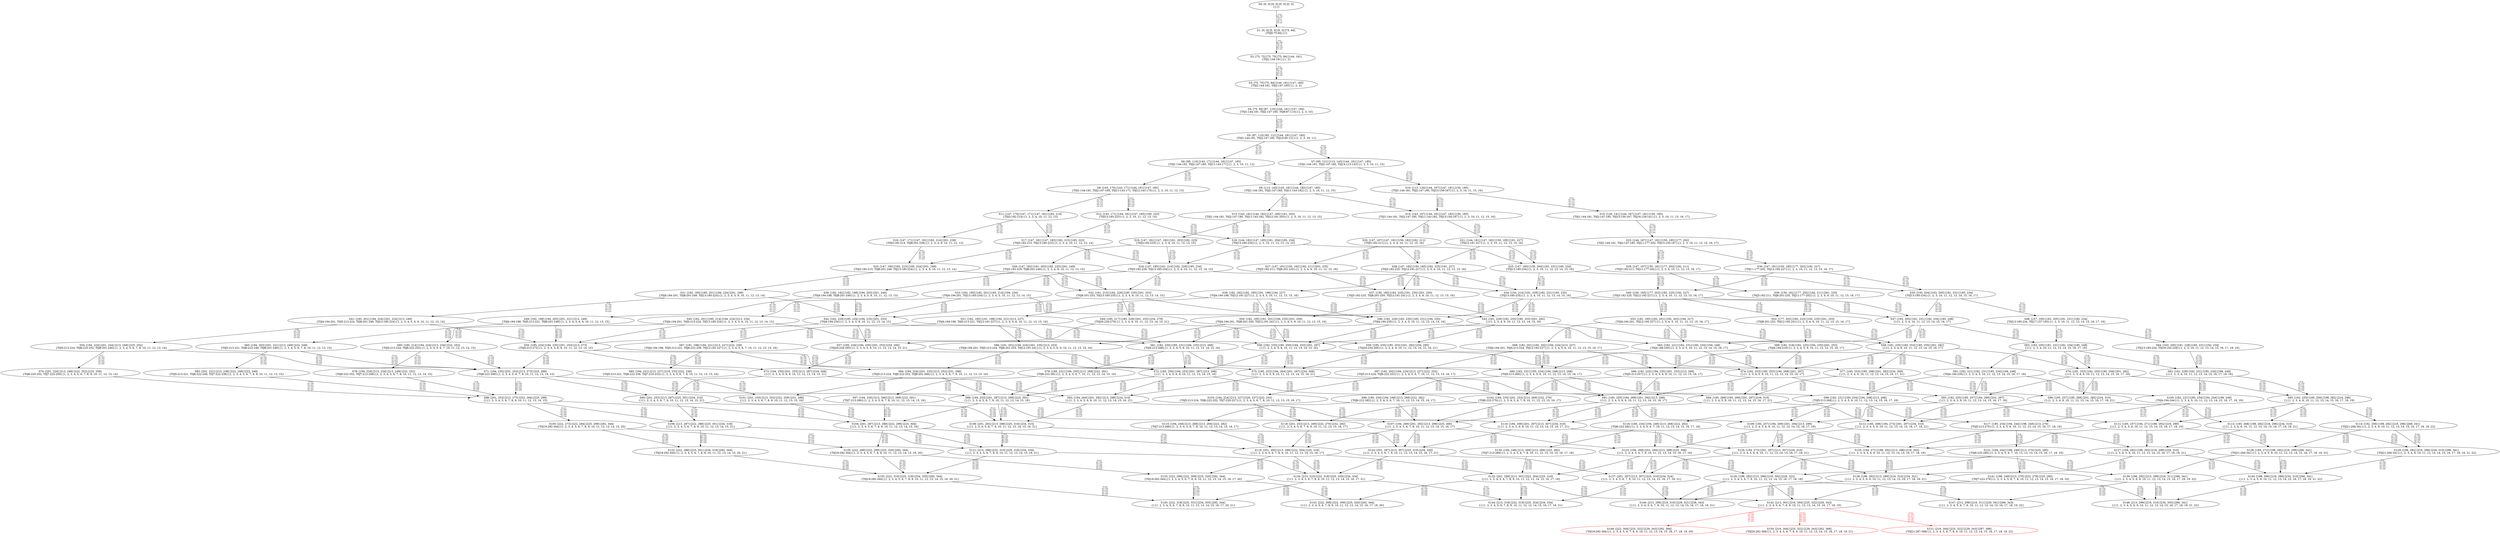 digraph {
	S0[label="S0: [0, 0] [0, 0] [0, 0] [0, 0] \n{}{}"];
	S1[label="S1: [0, 0] [0, 0] [0, 0] [75, 94] \n{T0J0:75-94}{1}"];
	S2[label="S2: [75, 75] [75, 75] [75, 94] [144, 181] \n{T0J1:144-181}{1, 2}"];
	S3[label="S3: [75, 75] [75, 94] [144, 181] [147, 185] \n{T0J1:144-181, T0J2:147-185}{1, 2, 3}"];
	S4[label="S4: [75, 94] [87, 110] [144, 181] [147, 185] \n{T0J1:144-181, T0J2:147-185, T0J9:87-110}{1, 2, 3, 10}"];
	S5[label="S5: [87, 110] [95, 121] [144, 181] [147, 185] \n{T0J1:144-181, T0J2:147-185, T0J10:95-121}{1, 2, 3, 10, 11}"];
	S6[label="S6: [95, 110] [143, 171] [144, 181] [147, 185] \n{T0J1:144-181, T0J2:147-185, T0J11:143-171}{1, 2, 3, 10, 11, 12}"];
	S7[label="S7: [95, 121] [113, 143] [144, 181] [147, 185] \n{T0J1:144-181, T0J2:147-185, T0J14:113-143}{1, 2, 3, 10, 11, 15}"];
	S8[label="S8: [143, 170] [143, 171] [144, 181] [147, 185] \n{T0J1:144-181, T0J2:147-185, T0J11:143-171, T0J12:143-170}{1, 2, 3, 10, 11, 12, 13}"];
	S9[label="S9: [113, 143] [143, 181] [144, 182] [147, 185] \n{T0J1:144-181, T0J2:147-185, T0J11:143-182}{1, 2, 3, 10, 11, 12, 15}"];
	S10[label="S10: [113, 120] [144, 167] [147, 181] [150, 185] \n{T0J1:144-181, T0J2:147-185, T0J15:150-167}{1, 2, 3, 10, 11, 15, 16}"];
	S11[label="S11: [147, 170] [147, 171] [147, 181] [182, 214] \n{T0J3:182-214}{1, 2, 3, 4, 10, 11, 12, 13}"];
	S12[label="S12: [143, 171] [144, 181] [147, 185] [185, 223] \n{T0J13:185-223}{1, 2, 3, 10, 11, 12, 13, 14}"];
	S13[label="S13: [143, 181] [144, 182] [147, 185] [161, 203] \n{T0J1:144-181, T0J2:147-185, T0J11:143-182, T0J12:161-203}{1, 2, 3, 10, 11, 12, 13, 15}"];
	S14[label="S14: [143, 167] [144, 181] [147, 182] [150, 185] \n{T0J1:144-181, T0J2:147-185, T0J11:143-182, T0J15:150-167}{1, 2, 3, 10, 11, 12, 15, 16}"];
	S15[label="S15: [129, 141] [144, 167] [147, 181] [150, 185] \n{T0J1:144-181, T0J2:147-185, T0J15:150-167, T0J16:129-141}{1, 2, 3, 10, 11, 15, 16, 17}"];
	S16[label="S16: [147, 171] [147, 181] [182, 214] [201, 238] \n{T0J3:182-214, T0J8:201-238}{1, 2, 3, 4, 9, 10, 11, 12, 13}"];
	S17[label="S17: [147, 181] [147, 185] [182, 215] [185, 223] \n{T0J3:182-215, T0J13:185-223}{1, 2, 3, 4, 10, 11, 12, 13, 14}"];
	S18[label="S18: [144, 182] [147, 185] [161, 204] [185, 234] \n{T0J13:185-234}{1, 2, 3, 10, 11, 12, 13, 14, 15}"];
	S19[label="S19: [147, 181] [147, 182] [161, 203] [182, 225] \n{T0J3:182-225}{1, 2, 3, 4, 10, 11, 12, 13, 15}"];
	S20[label="S20: [147, 167] [147, 181] [150, 182] [182, 211] \n{T0J3:182-211}{1, 2, 3, 4, 10, 11, 12, 15, 16}"];
	S21[label="S21: [144, 181] [147, 182] [150, 185] [191, 227] \n{T0J12:191-227}{1, 2, 3, 10, 11, 12, 13, 15, 16}"];
	S22[label="S22: [144, 167] [147, 181] [150, 185] [177, 202] \n{T0J1:144-181, T0J2:147-185, T0J11:177-202, T0J15:150-167}{1, 2, 3, 10, 11, 12, 15, 16, 17}"];
	S23[label="S23: [147, 185] [182, 215] [185, 224] [201, 249] \n{T0J3:182-215, T0J8:201-249, T0J13:185-224}{1, 2, 3, 4, 9, 10, 11, 12, 13, 14}"];
	S24[label="S24: [147, 185] [161, 214] [182, 229] [185, 234] \n{T0J3:182-229, T0J13:185-234}{1, 2, 3, 4, 10, 11, 12, 13, 14, 15}"];
	S25[label="S25: [147, 185] [150, 204] [181, 231] [185, 234] \n{T0J13:185-234}{1, 2, 3, 10, 11, 12, 13, 14, 15, 16}"];
	S26[label="S26: [147, 182] [161, 203] [182, 225] [201, 249] \n{T0J3:182-225, T0J8:201-249}{1, 2, 3, 4, 9, 10, 11, 12, 13, 15}"];
	S27[label="S27: [147, 181] [150, 182] [182, 211] [201, 235] \n{T0J3:182-211, T0J8:201-235}{1, 2, 3, 4, 9, 10, 11, 12, 15, 16}"];
	S28[label="S28: [147, 182] [150, 185] [182, 225] [191, 227] \n{T0J3:182-225, T0J12:191-227}{1, 2, 3, 4, 10, 11, 12, 13, 15, 16}"];
	S29[label="S29: [147, 167] [150, 181] [177, 202] [182, 211] \n{T0J3:182-211, T0J11:177-202}{1, 2, 3, 4, 10, 11, 12, 15, 16, 17}"];
	S30[label="S30: [147, 181] [150, 185] [177, 202] [192, 227] \n{T0J11:177-202, T0J12:192-227}{1, 2, 3, 10, 11, 12, 13, 15, 16, 17}"];
	S31[label="S31: [182, 185] [185, 201] [194, 224] [201, 249] \n{T0J4:194-201, T0J8:201-249, T0J13:185-224}{1, 2, 3, 4, 5, 9, 10, 11, 12, 13, 14}"];
	S32[label="S32: [161, 215] [182, 229] [185, 235] [201, 253] \n{T0J8:201-253, T0J13:185-235}{1, 2, 3, 4, 9, 10, 11, 12, 13, 14, 15}"];
	S33[label="S33: [182, 185] [182, 201] [185, 214] [194, 234] \n{T0J4:194-201, T0J13:185-234}{1, 2, 3, 4, 5, 10, 11, 12, 13, 14, 15}"];
	S34[label="S34: [150, 214] [181, 229] [182, 231] [185, 235] \n{T0J13:185-235}{1, 2, 3, 4, 10, 11, 12, 13, 14, 15, 16}"];
	S35[label="S35: [150, 204] [163, 205] [181, 231] [185, 234] \n{T0J13:185-234}{1, 2, 3, 10, 11, 12, 13, 14, 15, 16, 17}"];
	S36[label="S36: [182, 182] [182, 198] [194, 203] [201, 249] \n{T0J4:194-198, T0J8:201-249}{1, 2, 3, 4, 5, 9, 10, 11, 12, 13, 15}"];
	S37[label="S37: [150, 185] [182, 225] [191, 235] [201, 250] \n{T0J3:182-225, T0J8:201-250, T0J12:191-241}{1, 2, 3, 4, 9, 10, 11, 12, 13, 15, 16}"];
	S38[label="S38: [182, 182] [182, 185] [191, 198] [194, 227] \n{T0J4:194-198, T0J12:191-227}{1, 2, 3, 4, 5, 10, 11, 12, 13, 15, 16}"];
	S39[label="S39: [150, 181] [177, 202] [182, 211] [201, 235] \n{T0J3:182-211, T0J8:201-235, T0J11:177-202}{1, 2, 3, 4, 9, 10, 11, 12, 15, 16, 17}"];
	S40[label="S40: [150, 185] [177, 202] [182, 225] [192, 227] \n{T0J3:182-225, T0J12:192-227}{1, 2, 3, 4, 10, 11, 12, 13, 15, 16, 17}"];
	S41[label="S41: [185, 201] [194, 224] [201, 224] [213, 249] \n{T0J4:194-201, T0J5:213-224, T0J8:201-249, T0J13:185-224}{1, 2, 3, 4, 5, 6, 9, 10, 11, 12, 13, 14}"];
	S42[label="S42: [182, 229] [185, 234] [194, 235] [201, 253] \n{T0J4:194-234}{1, 2, 3, 4, 5, 9, 10, 11, 12, 13, 14, 15}"];
	S43[label="S43: [181, 229] [182, 235] [185, 253] [201, 282] \n{}{1, 2, 3, 4, 9, 10, 11, 12, 13, 14, 15, 16}"];
	S44[label="S44: [185, 217] [185, 229] [201, 253] [234, 279] \n{T0J20:234-279}{1, 2, 3, 4, 9, 10, 11, 12, 13, 14, 15, 21}"];
	S45[label="S45: [182, 201] [185, 214] [194, 224] [213, 234] \n{T0J4:194-201, T0J5:213-224, T0J13:185-234}{1, 2, 3, 4, 5, 6, 10, 11, 12, 13, 14, 15}"];
	S46[label="S46: [182, 229] [182, 230] [185, 231] [194, 235] \n{T0J4:194-230}{1, 2, 3, 4, 5, 10, 11, 12, 13, 14, 15, 16}"];
	S47[label="S47: [163, 205] [181, 231] [182, 234] [185, 248] \n{}{1, 2, 3, 4, 10, 11, 12, 13, 14, 15, 16, 17}"];
	S48[label="S48: [157, 193] [163, 205] [181, 231] [185, 234] \n{T0J13:185-234, T0J17:157-193}{1, 2, 3, 10, 11, 12, 13, 14, 15, 16, 17, 18}"];
	S49[label="S49: [182, 198] [194, 203] [201, 221] [213, 249] \n{T0J4:194-198, T0J5:213-221, T0J8:201-249}{1, 2, 3, 4, 5, 6, 9, 10, 11, 12, 13, 15}"];
	S50[label="S50: [182, 185] [191, 201] [194, 235] [201, 250] \n{T0J4:194-201, T0J8:201-250, T0J12:191-241}{1, 2, 3, 4, 5, 9, 10, 11, 12, 13, 15, 16}"];
	S51[label="S51: [182, 185] [191, 198] [194, 221] [213, 227] \n{T0J4:194-198, T0J5:213-221, T0J12:191-227}{1, 2, 3, 4, 5, 6, 10, 11, 12, 13, 15, 16}"];
	S52[label="S52: [177, 202] [182, 225] [192, 235] [201, 253] \n{T0J8:201-253, T0J12:192-241}{1, 2, 3, 4, 9, 10, 11, 12, 13, 15, 16, 17}"];
	S53[label="S53: [182, 185] [182, 201] [192, 202] [194, 227] \n{T0J4:194-201, T0J12:192-227}{1, 2, 3, 4, 5, 10, 11, 12, 13, 15, 16, 17}"];
	S54[label="S54: [194, 224] [201, 224] [213, 249] [225, 252] \n{T0J5:213-224, T0J6:225-252, T0J8:201-249}{1, 2, 3, 4, 5, 6, 7, 9, 10, 11, 12, 13, 14}"];
	S55[label="S55: [185, 234] [194, 235] [201, 253] [213, 273] \n{T0J5:213-273}{1, 2, 3, 4, 5, 6, 9, 10, 11, 12, 13, 14, 15}"];
	S56[label="S56: [182, 235] [185, 250] [194, 253] [201, 297] \n{}{1, 2, 3, 4, 5, 9, 10, 11, 12, 13, 14, 15, 16}"];
	S57[label="S57: [185, 234] [194, 250] [201, 253] [234, 295] \n{T0J20:234-295}{1, 2, 3, 4, 5, 9, 10, 11, 12, 13, 14, 15, 21}"];
	S58[label="S58: [181, 235] [182, 253] [185, 255] [201, 282] \n{}{1, 2, 3, 4, 9, 10, 11, 12, 13, 14, 15, 16, 17}"];
	S59[label="S59: [185, 235] [185, 253] [201, 282] [234, 295] \n{T0J20:234-295}{1, 2, 3, 4, 9, 10, 11, 12, 13, 14, 15, 16, 21}"];
	S60[label="S60: [185, 214] [194, 224] [213, 234] [222, 252] \n{T0J5:213-224, T0J6:222-252}{1, 2, 3, 4, 5, 6, 7, 10, 11, 12, 13, 14, 15}"];
	S61[label="S61: [182, 230] [185, 231] [194, 235] [213, 268] \n{T0J5:213-268}{1, 2, 3, 4, 5, 6, 10, 11, 12, 13, 14, 15, 16}"];
	S62[label="S62: [182, 221] [182, 231] [185, 234] [194, 248] \n{T0J4:194-230}{1, 2, 3, 4, 5, 10, 11, 12, 13, 14, 15, 16, 17}"];
	S63[label="S63: [163, 205] [181, 231] [182, 234] [185, 248] \n{}{1, 2, 3, 4, 10, 11, 12, 13, 14, 15, 16, 17, 18}"];
	S64[label="S64: [163, 205] [181, 228] [185, 231] [192, 234] \n{T0J13:185-234, T0J18:192-228}{1, 2, 3, 10, 11, 12, 13, 14, 15, 16, 17, 18, 19}"];
	S65[label="S65: [194, 203] [201, 221] [213, 249] [222, 249] \n{T0J5:213-221, T0J6:222-249, T0J8:201-249}{1, 2, 3, 4, 5, 6, 7, 9, 10, 11, 12, 13, 15}"];
	S66[label="S66: [191, 201] [194, 224] [201, 235] [213, 253] \n{T0J4:194-201, T0J5:213-224, T0J8:201-253, T0J12:191-241}{1, 2, 3, 4, 5, 6, 9, 10, 11, 12, 13, 15, 16}"];
	S67[label="S67: [191, 198] [194, 221] [213, 227] [222, 236] \n{T0J4:194-198, T0J5:213-221, T0J6:222-236, T0J12:191-227}{1, 2, 3, 4, 5, 6, 7, 10, 11, 12, 13, 15, 16}"];
	S68[label="S68: [182, 218] [192, 225] [194, 235] [201, 253] \n{T0J4:194-218}{1, 2, 3, 4, 5, 9, 10, 11, 12, 13, 15, 16, 17}"];
	S69[label="S69: [182, 201] [192, 202] [194, 224] [213, 227] \n{T0J4:194-201, T0J5:213-224, T0J12:192-227}{1, 2, 3, 4, 5, 6, 10, 11, 12, 13, 15, 16, 17}"];
	S70[label="S70: [201, 224] [213, 249] [222, 252] [225, 259] \n{T0J6:225-252, T0J7:222-259}{1, 2, 3, 4, 5, 6, 7, 8, 9, 10, 11, 12, 13, 14}"];
	S71[label="S71: [194, 235] [201, 253] [213, 273] [225, 299] \n{T0J6:222-299}{1, 2, 3, 4, 5, 6, 7, 9, 10, 11, 12, 13, 14, 15}"];
	S72[label="S72: [185, 250] [194, 253] [201, 287] [213, 298] \n{}{1, 2, 3, 4, 5, 6, 9, 10, 11, 12, 13, 14, 15, 16}"];
	S73[label="S73: [194, 250] [201, 253] [213, 287] [234, 309] \n{}{1, 2, 3, 4, 5, 6, 9, 10, 11, 12, 13, 14, 15, 21}"];
	S74[label="S74: [182, 253] [185, 255] [194, 268] [201, 297] \n{}{1, 2, 3, 4, 5, 9, 10, 11, 12, 13, 14, 15, 16, 17}"];
	S75[label="S75: [185, 253] [194, 264] [201, 297] [234, 309] \n{}{1, 2, 3, 4, 5, 9, 10, 11, 12, 13, 14, 15, 16, 21}"];
	S76[label="S76: [181, 253] [182, 255] [185, 256] [201, 282] \n{}{1, 2, 3, 4, 9, 10, 11, 12, 13, 14, 15, 16, 17, 18}"];
	S77[label="S77: [185, 253] [185, 268] [201, 282] [234, 309] \n{}{1, 2, 3, 4, 9, 10, 11, 12, 13, 14, 15, 16, 17, 21}"];
	S78[label="S78: [194, 224] [213, 234] [213, 249] [222, 252] \n{T0J6:222-252, T0J7:213-249}{1, 2, 3, 4, 5, 6, 7, 8, 10, 11, 12, 13, 14, 15}"];
	S79[label="S79: [185, 231] [194, 235] [213, 268] [222, 281] \n{T0J6:222-281}{1, 2, 3, 4, 5, 6, 7, 10, 11, 12, 13, 14, 15, 16}"];
	S80[label="S80: [182, 231] [185, 234] [194, 248] [213, 268] \n{T0J5:213-268}{1, 2, 3, 4, 5, 6, 10, 11, 12, 13, 14, 15, 16, 17}"];
	S81[label="S81: [182, 221] [182, 231] [185, 234] [194, 248] \n{T0J4:194-230}{1, 2, 3, 4, 5, 10, 11, 12, 13, 14, 15, 16, 17, 18}"];
	S82[label="S82: [181, 228] [182, 231] [185, 234] [198, 249] \n{}{1, 2, 3, 4, 10, 11, 12, 13, 14, 15, 16, 17, 18, 19}"];
	S83[label="S83: [201, 221] [213, 238] [222, 249] [222, 249] \n{T0J5:213-221, T0J6:222-249, T0J7:222-238}{1, 2, 3, 4, 5, 6, 7, 8, 9, 10, 11, 12, 13, 15}"];
	S84[label="S84: [194, 224] [201, 235] [213, 252] [231, 266] \n{T0J5:213-224, T0J6:222-252, T0J8:201-266}{1, 2, 3, 4, 5, 6, 7, 9, 10, 11, 12, 13, 15, 16}"];
	S85[label="S85: [194, 221] [213, 227] [219, 233] [222, 236] \n{T0J5:213-221, T0J6:222-236, T0J7:219-233}{1, 2, 3, 4, 5, 6, 7, 8, 10, 11, 12, 13, 15, 16}"];
	S86[label="S86: [192, 225] [194, 235] [201, 253] [213, 269] \n{T0J5:213-257}{1, 2, 3, 4, 5, 6, 9, 10, 11, 12, 13, 15, 16, 17}"];
	S87[label="S87: [192, 202] [194, 224] [213, 227] [222, 252] \n{T0J5:213-224, T0J6:222-252}{1, 2, 3, 4, 5, 6, 7, 10, 11, 12, 13, 15, 16, 17}"];
	S88[label="S88: [201, 253] [213, 273] [222, 284] [225, 299] \n{}{1, 2, 3, 4, 5, 6, 7, 8, 9, 10, 11, 12, 13, 14, 15}"];
	S89[label="S89: [194, 253] [201, 287] [213, 298] [225, 301] \n{}{1, 2, 3, 4, 5, 6, 7, 9, 10, 11, 12, 13, 14, 15, 16}"];
	S90[label="S90: [201, 253] [213, 287] [225, 301] [234, 310] \n{}{1, 2, 3, 4, 5, 6, 7, 9, 10, 11, 12, 13, 14, 15, 21}"];
	S91[label="S91: [185, 255] [194, 269] [201, 292] [213, 299] \n{}{1, 2, 3, 4, 5, 6, 9, 10, 11, 12, 13, 14, 15, 16, 17}"];
	S92[label="S92: [194, 264] [201, 292] [213, 298] [234, 310] \n{}{1, 2, 3, 4, 5, 6, 9, 10, 11, 12, 13, 14, 15, 16, 21}"];
	S93[label="S93: [182, 255] [185, 257] [194, 269] [201, 297] \n{}{1, 2, 3, 4, 5, 9, 10, 11, 12, 13, 14, 15, 16, 17, 18}"];
	S94[label="S94: [185, 268] [194, 269] [201, 297] [234, 310] \n{}{1, 2, 3, 4, 5, 9, 10, 11, 12, 13, 14, 15, 16, 17, 21}"];
	S95[label="S95: [182, 255] [185, 256] [198, 282] [216, 296] \n{}{1, 2, 3, 4, 9, 10, 11, 12, 13, 14, 15, 16, 17, 18, 19}"];
	S96[label="S96: [185, 257] [185, 268] [201, 282] [234, 310] \n{}{1, 2, 3, 4, 9, 10, 11, 12, 13, 14, 15, 16, 17, 18, 21}"];
	S97[label="S97: [194, 235] [213, 266] [213, 268] [222, 281] \n{T0J7:213-266}{1, 2, 3, 4, 5, 6, 7, 8, 10, 11, 12, 13, 14, 15, 16}"];
	S98[label="S98: [185, 234] [194, 248] [213, 268] [222, 282] \n{T0J6:222-282}{1, 2, 3, 4, 5, 6, 7, 10, 11, 12, 13, 14, 15, 16, 17}"];
	S99[label="S99: [182, 231] [185, 234] [194, 248] [213, 268] \n{T0J5:213-268}{1, 2, 3, 4, 5, 6, 10, 11, 12, 13, 14, 15, 16, 17, 18}"];
	S100[label="S100: [182, 231] [185, 234] [194, 244] [198, 249] \n{T0J4:194-244}{1, 2, 3, 4, 5, 10, 11, 12, 13, 14, 15, 16, 17, 18, 19}"];
	S101[label="S101: [201, 235] [213, 252] [222, 259] [231, 289] \n{}{1, 2, 3, 4, 5, 6, 7, 8, 9, 10, 11, 12, 13, 15, 16}"];
	S102[label="S102: [194, 235] [201, 253] [213, 269] [232, 276] \n{T0J6:222-276}{1, 2, 3, 4, 5, 6, 7, 9, 10, 11, 12, 13, 15, 16, 17}"];
	S103[label="S103: [194, 224] [213, 227] [220, 237] [222, 252] \n{T0J5:213-224, T0J6:222-252, T0J7:220-237}{1, 2, 3, 4, 5, 6, 7, 8, 10, 11, 12, 13, 15, 16, 17}"];
	S104[label="S104: [201, 287] [213, 288] [222, 299] [225, 304] \n{}{1, 2, 3, 4, 5, 6, 7, 8, 9, 10, 11, 12, 13, 14, 15, 16}"];
	S105[label="S105: [222, 273] [222, 284] [225, 299] [292, 344] \n{T0J19:292-344}{1, 2, 3, 4, 5, 6, 7, 8, 9, 10, 11, 12, 13, 14, 15, 20}"];
	S106[label="S106: [213, 287] [222, 288] [225, 301] [234, 318] \n{}{1, 2, 3, 4, 5, 6, 7, 8, 9, 10, 11, 12, 13, 14, 15, 21}"];
	S107[label="S107: [194, 269] [201, 292] [213, 299] [225, 306] \n{}{1, 2, 3, 4, 5, 6, 7, 9, 10, 11, 12, 13, 14, 15, 16, 17}"];
	S108[label="S108: [201, 292] [213, 298] [225, 310] [234, 315] \n{}{1, 2, 3, 4, 5, 6, 7, 9, 10, 11, 12, 13, 14, 15, 16, 21}"];
	S109[label="S109: [185, 257] [194, 269] [201, 294] [213, 299] \n{}{1, 2, 3, 4, 5, 6, 9, 10, 11, 12, 13, 14, 15, 16, 17, 18}"];
	S110[label="S110: [194, 269] [201, 297] [213, 307] [234, 310] \n{}{1, 2, 3, 4, 5, 6, 9, 10, 11, 12, 13, 14, 15, 16, 17, 21}"];
	S111[label="S111: [185, 257] [194, 271] [198, 292] [216, 299] \n{}{1, 2, 3, 4, 5, 9, 10, 11, 12, 13, 14, 15, 16, 17, 18, 19}"];
	S112[label="S112: [185, 268] [194, 273] [201, 297] [234, 310] \n{}{1, 2, 3, 4, 5, 9, 10, 11, 12, 13, 14, 15, 16, 17, 18, 21}"];
	S113[label="S113: [185, 268] [198, 282] [216, 296] [234, 310] \n{}{1, 2, 3, 4, 9, 10, 11, 12, 13, 14, 15, 16, 17, 18, 19, 21}"];
	S114[label="S114: [192, 256] [198, 282] [216, 296] [266, 341] \n{T0J21:266-341}{1, 2, 3, 4, 9, 10, 11, 12, 13, 14, 15, 16, 17, 18, 19, 22}"];
	S115[label="S115: [194, 248] [213, 268] [213, 269] [222, 282] \n{T0J7:213-269}{1, 2, 3, 4, 5, 6, 7, 8, 10, 11, 12, 13, 14, 15, 16, 17}"];
	S116[label="S116: [185, 234] [194, 248] [213, 268] [222, 282] \n{T0J6:222-282}{1, 2, 3, 4, 5, 6, 7, 10, 11, 12, 13, 14, 15, 16, 17, 18}"];
	S117[label="S117: [185, 234] [194, 244] [198, 249] [213, 270] \n{T0J5:213-270}{1, 2, 3, 4, 5, 6, 10, 11, 12, 13, 14, 15, 16, 17, 18, 19}"];
	S118[label="S118: [201, 253] [213, 269] [222, 270] [232, 292] \n{}{1, 2, 3, 4, 5, 6, 7, 8, 9, 10, 11, 12, 13, 15, 16, 17}"];
	S119[label="S119: [201, 292] [213, 299] [222, 304] [225, 316] \n{}{1, 2, 3, 4, 5, 6, 7, 8, 9, 10, 11, 12, 13, 14, 15, 16, 17}"];
	S120[label="S120: [222, 288] [222, 299] [225, 320] [292, 344] \n{T0J19:292-344}{1, 2, 3, 4, 5, 6, 7, 8, 9, 10, 11, 12, 13, 14, 15, 16, 20}"];
	S121[label="S121: [213, 298] [222, 310] [225, 318] [234, 334] \n{}{1, 2, 3, 4, 5, 6, 7, 8, 9, 10, 11, 12, 13, 14, 15, 16, 21}"];
	S122[label="S122: [222, 288] [225, 301] [234, 318] [292, 344] \n{T0J19:292-344}{1, 2, 3, 4, 5, 6, 7, 8, 9, 10, 11, 12, 13, 14, 15, 20, 21}"];
	S123[label="S123: [194, 269] [201, 294] [213, 299] [225, 308] \n{}{1, 2, 3, 4, 5, 6, 7, 9, 10, 11, 12, 13, 14, 15, 16, 17, 18}"];
	S124[label="S124: [201, 297] [213, 307] [225, 310] [234, 320] \n{}{1, 2, 3, 4, 5, 6, 7, 9, 10, 11, 12, 13, 14, 15, 16, 17, 21}"];
	S125[label="S125: [194, 271] [198, 292] [213, 296] [216, 302] \n{}{1, 2, 3, 4, 5, 6, 9, 10, 11, 12, 13, 14, 15, 16, 17, 18, 19}"];
	S126[label="S126: [194, 273] [201, 297] [213, 307] [234, 310] \n{}{1, 2, 3, 4, 5, 6, 9, 10, 11, 12, 13, 14, 15, 16, 17, 18, 21}"];
	S127[label="S127: [194, 282] [198, 292] [216, 299] [234, 310] \n{}{1, 2, 3, 4, 5, 9, 10, 11, 12, 13, 14, 15, 16, 17, 18, 19, 21}"];
	S128[label="S128: [194, 272] [198, 292] [216, 299] [266, 341] \n{T0J21:266-341}{1, 2, 3, 4, 5, 9, 10, 11, 12, 13, 14, 15, 16, 17, 18, 19, 22}"];
	S129[label="S129: [198, 282] [216, 296] [234, 310] [266, 341] \n{T0J21:266-341}{1, 2, 3, 4, 9, 10, 11, 12, 13, 14, 15, 16, 17, 18, 19, 21, 22}"];
	S130[label="S130: [194, 248] [213, 268] [213, 269] [222, 282] \n{T0J7:213-269}{1, 2, 3, 4, 5, 6, 7, 8, 10, 11, 12, 13, 14, 15, 16, 17, 18}"];
	S131[label="S131: [194, 244] [198, 249] [213, 270] [225, 285] \n{T0J6:225-285}{1, 2, 3, 4, 5, 6, 7, 10, 11, 12, 13, 14, 15, 16, 17, 18, 19}"];
	S132[label="S132: [201, 299] [213, 301] [222, 304] [225, 316] \n{}{1, 2, 3, 4, 5, 6, 7, 8, 9, 10, 11, 12, 13, 14, 15, 16, 17, 18}"];
	S133[label="S133: [222, 299] [222, 309] [225, 320] [292, 344] \n{T0J19:292-344}{1, 2, 3, 4, 5, 6, 7, 8, 9, 10, 11, 12, 13, 14, 15, 16, 17, 20}"];
	S134[label="S134: [213, 310] [222, 318] [225, 320] [234, 334] \n{}{1, 2, 3, 4, 5, 6, 7, 8, 9, 10, 11, 12, 13, 14, 15, 16, 17, 21}"];
	S135[label="S135: [222, 310] [225, 318] [234, 335] [292, 344] \n{T0J19:292-344}{1, 2, 3, 4, 5, 6, 7, 8, 9, 10, 11, 12, 13, 14, 15, 16, 20, 21}"];
	S136[label="S136: [198, 292] [213, 296] [216, 302] [229, 322] \n{}{1, 2, 3, 4, 5, 6, 7, 9, 10, 11, 12, 13, 14, 15, 16, 17, 18, 19}"];
	S137[label="S137: [201, 297] [213, 307] [225, 310] [234, 324] \n{}{1, 2, 3, 4, 5, 6, 7, 9, 10, 11, 12, 13, 14, 15, 16, 17, 18, 21}"];
	S138[label="S138: [198, 292] [213, 299] [216, 310] [234, 321] \n{}{1, 2, 3, 4, 5, 6, 9, 10, 11, 12, 13, 14, 15, 16, 17, 18, 19, 21}"];
	S139[label="S139: [198, 292] [213, 299] [216, 311] [266, 341] \n{}{1, 2, 3, 4, 5, 6, 9, 10, 11, 12, 13, 14, 15, 16, 17, 18, 19, 22}"];
	S140[label="S140: [198, 296] [216, 299] [234, 310] [266, 341] \n{}{1, 2, 3, 4, 5, 9, 10, 11, 12, 13, 14, 15, 16, 17, 18, 19, 21, 22}"];
	S141[label="S141: [198, 249] [213, 270] [222, 279] [225, 285] \n{T0J7:222-279}{1, 2, 3, 4, 5, 6, 7, 8, 10, 11, 12, 13, 14, 15, 16, 17, 18, 19}"];
	S142[label="S142: [213, 301] [216, 304] [225, 322] [229, 343] \n{}{1, 2, 3, 4, 5, 6, 7, 8, 9, 10, 11, 12, 13, 14, 15, 16, 17, 18, 19}"];
	S143[label="S143: [222, 308] [222, 309] [225, 320] [292, 344] \n{}{1, 2, 3, 4, 5, 6, 7, 8, 9, 10, 11, 12, 13, 14, 15, 16, 17, 18, 20}"];
	S144[label="S144: [213, 318] [222, 319] [225, 324] [234, 334] \n{}{1, 2, 3, 4, 5, 6, 7, 8, 9, 10, 11, 12, 13, 14, 15, 16, 17, 18, 21}"];
	S145[label="S145: [222, 318] [225, 331] [234, 335] [292, 344] \n{}{1, 2, 3, 4, 5, 6, 7, 8, 9, 10, 11, 12, 13, 14, 15, 16, 17, 20, 21}"];
	S146[label="S146: [213, 299] [216, 310] [229, 321] [236, 343] \n{}{1, 2, 3, 4, 5, 6, 7, 9, 10, 11, 12, 13, 14, 15, 16, 17, 18, 19, 21}"];
	S147[label="S147: [213, 299] [216, 311] [229, 341] [266, 343] \n{}{1, 2, 3, 4, 5, 6, 7, 9, 10, 11, 12, 13, 14, 15, 16, 17, 18, 19, 22}"];
	S148[label="S148: [213, 299] [216, 310] [234, 335] [266, 341] \n{}{1, 2, 3, 4, 5, 6, 9, 10, 11, 12, 13, 14, 15, 16, 17, 18, 19, 21, 22}"];
	S149[label="S149: [222, 304] [225, 322] [229, 343] [292, 394] \n{T0J19:292-394}{1, 2, 3, 4, 5, 6, 7, 8, 9, 10, 11, 12, 13, 14, 15, 16, 17, 18, 19, 20}"];
	S150[label="S150: [216, 304] [225, 322] [229, 343] [262, 368] \n{T0J20:262-368}{1, 2, 3, 4, 5, 6, 7, 8, 9, 10, 11, 12, 13, 14, 15, 16, 17, 18, 19, 21}"];
	S151[label="S151: [216, 304] [225, 322] [229, 343] [287, 398] \n{T0J21:287-398}{1, 2, 3, 4, 5, 6, 7, 8, 9, 10, 11, 12, 13, 14, 15, 16, 17, 18, 19, 22}"];
	S0 -> S1[label="T0 J0\nDL=350\nES=0\nLS=0\nEF=75\nLF=94",fontsize=8];
	S1 -> S2[label="T0 J1\nDL=350\nES=75\nLS=94\nEF=144\nLF=181",fontsize=8];
	S2 -> S3[label="T0 J2\nDL=350\nES=75\nLS=94\nEF=147\nLF=185",fontsize=8];
	S3 -> S4[label="T0 J9\nDL=350\nES=75\nLS=94\nEF=87\nLF=110",fontsize=8];
	S4 -> S5[label="T0 J10\nDL=350\nES=87\nLS=110\nEF=95\nLF=121",fontsize=8];
	S5 -> S6[label="T0 J11\nDL=350\nES=95\nLS=110\nEF=143\nLF=171",fontsize=8];
	S5 -> S7[label="T0 J14\nDL=350\nES=87\nLS=110\nEF=113\nLF=143",fontsize=8];
	S6 -> S8[label="T0 J12\nDL=350\nES=95\nLS=110\nEF=143\nLF=170",fontsize=8];
	S6 -> S9[label="T0 J14\nDL=350\nES=95\nLS=110\nEF=121\nLF=143",fontsize=8];
	S7 -> S9[label="T0 J11\nDL=350\nES=95\nLS=121\nEF=143\nLF=182",fontsize=8];
	S7 -> S10[label="T0 J15\nDL=350\nES=113\nLS=120\nEF=150\nLF=167",fontsize=8];
	S8 -> S11[label="T0 J3\nDL=350\nES=147\nLS=170\nEF=182\nLF=214",fontsize=8];
	S8 -> S12[label="T0 J13\nDL=350\nES=143\nLS=170\nEF=185\nLF=223",fontsize=8];
	S9 -> S13[label="T0 J12\nDL=350\nES=113\nLS=143\nEF=161\nLF=203",fontsize=8];
	S9 -> S14[label="T0 J15\nDL=350\nES=113\nLS=120\nEF=150\nLF=167",fontsize=8];
	S10 -> S14[label="T0 J11\nDL=350\nES=113\nLS=121\nEF=161\nLF=182",fontsize=8];
	S10 -> S15[label="T0 J16\nDL=350\nES=113\nLS=120\nEF=129\nLF=141",fontsize=8];
	S11 -> S16[label="T0 J8\nDL=350\nES=147\nLS=170\nEF=201\nLF=238",fontsize=8];
	S11 -> S17[label="T0 J13\nDL=350\nES=147\nLS=170\nEF=189\nLF=223",fontsize=8];
	S12 -> S17[label="T0 J3\nDL=350\nES=147\nLS=171\nEF=182\nLF=215",fontsize=8];
	S12 -> S18[label="T0 J14\nDL=350\nES=143\nLS=171\nEF=169\nLF=204",fontsize=8];
	S13 -> S19[label="T0 J3\nDL=350\nES=147\nLS=181\nEF=182\nLF=225",fontsize=8];
	S13 -> S18[label="T0 J13\nDL=350\nES=143\nLS=181\nEF=185\nLF=234",fontsize=8];
	S14 -> S20[label="T0 J3\nDL=350\nES=147\nLS=167\nEF=182\nLF=211",fontsize=8];
	S14 -> S21[label="T0 J12\nDL=350\nES=143\nLS=167\nEF=191\nLF=227",fontsize=8];
	S15 -> S22[label="T0 J11\nDL=350\nES=129\nLS=141\nEF=177\nLF=202",fontsize=8];
	S16 -> S23[label="T0 J13\nDL=350\nES=147\nLS=171\nEF=189\nLF=224",fontsize=8];
	S17 -> S23[label="T0 J8\nDL=350\nES=147\nLS=181\nEF=201\nLF=249",fontsize=8];
	S17 -> S24[label="T0 J14\nDL=350\nES=147\nLS=181\nEF=173\nLF=214",fontsize=8];
	S18 -> S24[label="T0 J3\nDL=350\nES=147\nLS=185\nEF=182\nLF=229",fontsize=8];
	S18 -> S25[label="T0 J15\nDL=350\nES=144\nLS=184\nEF=181\nLF=231",fontsize=8];
	S19 -> S26[label="T0 J8\nDL=350\nES=147\nLS=181\nEF=201\nLF=249",fontsize=8];
	S19 -> S24[label="T0 J13\nDL=350\nES=147\nLS=181\nEF=189\nLF=234",fontsize=8];
	S20 -> S27[label="T0 J8\nDL=350\nES=147\nLS=167\nEF=201\nLF=235",fontsize=8];
	S20 -> S28[label="T0 J12\nDL=350\nES=147\nLS=167\nEF=195\nLF=227",fontsize=8];
	S21 -> S28[label="T0 J3\nDL=350\nES=147\nLS=181\nEF=182\nLF=225",fontsize=8];
	S21 -> S25[label="T0 J13\nDL=350\nES=144\nLS=181\nEF=186\nLF=234",fontsize=8];
	S22 -> S29[label="T0 J3\nDL=350\nES=147\nLS=167\nEF=182\nLF=211",fontsize=8];
	S22 -> S30[label="T0 J12\nDL=350\nES=144\nLS=167\nEF=192\nLF=227",fontsize=8];
	S23 -> S31[label="T0 J4\nDL=350\nES=182\nLS=185\nEF=194\nLF=201",fontsize=8];
	S23 -> S32[label="T0 J14\nDL=350\nES=147\nLS=185\nEF=173\nLF=218",fontsize=8];
	S24 -> S33[label="T0 J4\nDL=350\nES=182\nLS=185\nEF=194\nLF=201",fontsize=8];
	S24 -> S32[label="T0 J8\nDL=350\nES=147\nLS=185\nEF=201\nLF=253",fontsize=8];
	S24 -> S34[label="T0 J15\nDL=350\nES=147\nLS=184\nEF=184\nLF=231",fontsize=8];
	S25 -> S34[label="T0 J3\nDL=350\nES=147\nLS=185\nEF=182\nLF=229",fontsize=8];
	S25 -> S35[label="T0 J16\nDL=350\nES=147\nLS=184\nEF=163\nLF=205",fontsize=8];
	S26 -> S36[label="T0 J4\nDL=350\nES=182\nLS=182\nEF=194\nLF=198",fontsize=8];
	S26 -> S32[label="T0 J13\nDL=350\nES=147\nLS=182\nEF=189\nLF=235",fontsize=8];
	S27 -> S37[label="T0 J12\nDL=350\nES=147\nLS=181\nEF=195\nLF=241",fontsize=8];
	S28 -> S38[label="T0 J4\nDL=350\nES=182\nLS=182\nEF=194\nLF=198",fontsize=8];
	S28 -> S37[label="T0 J8\nDL=350\nES=147\nLS=182\nEF=201\nLF=250",fontsize=8];
	S28 -> S34[label="T0 J13\nDL=350\nES=147\nLS=182\nEF=189\nLF=235",fontsize=8];
	S29 -> S39[label="T0 J8\nDL=350\nES=147\nLS=167\nEF=201\nLF=235",fontsize=8];
	S29 -> S40[label="T0 J12\nDL=350\nES=147\nLS=167\nEF=195\nLF=227",fontsize=8];
	S30 -> S40[label="T0 J3\nDL=350\nES=147\nLS=181\nEF=182\nLF=225",fontsize=8];
	S30 -> S35[label="T0 J13\nDL=350\nES=147\nLS=181\nEF=189\nLF=234",fontsize=8];
	S31 -> S41[label="T0 J5\nDL=350\nES=182\nLS=185\nEF=213\nLF=224",fontsize=8];
	S31 -> S42[label="T0 J14\nDL=350\nES=182\nLS=185\nEF=208\nLF=218",fontsize=8];
	S32 -> S42[label="T0 J4\nDL=350\nES=182\nLS=218\nEF=194\nLF=234",fontsize=8];
	S32 -> S43[label="T0 J15\nDL=350\nES=161\nLS=218\nEF=198\nLF=265",fontsize=8];
	S32 -> S44[label="T0 J20\nDL=350\nES=185\nLS=217\nEF=234\nLF=279",fontsize=8];
	S33 -> S45[label="T0 J5\nDL=350\nES=182\nLS=185\nEF=213\nLF=224",fontsize=8];
	S33 -> S42[label="T0 J8\nDL=350\nES=182\nLS=185\nEF=236\nLF=253",fontsize=8];
	S33 -> S46[label="T0 J15\nDL=350\nES=182\nLS=184\nEF=219\nLF=231",fontsize=8];
	S34 -> S46[label="T0 J4\nDL=350\nES=182\nLS=214\nEF=194\nLF=230",fontsize=8];
	S34 -> S43[label="T0 J8\nDL=350\nES=150\nLS=214\nEF=204\nLF=282",fontsize=8];
	S34 -> S47[label="T0 J16\nDL=350\nES=150\nLS=184\nEF=166\nLF=205",fontsize=8];
	S35 -> S47[label="T0 J3\nDL=350\nES=150\nLS=204\nEF=185\nLF=248",fontsize=8];
	S35 -> S48[label="T0 J17\nDL=350\nES=150\nLS=184\nEF=157\nLF=193",fontsize=8];
	S36 -> S49[label="T0 J5\nDL=350\nES=182\nLS=182\nEF=213\nLF=221",fontsize=8];
	S36 -> S42[label="T0 J13\nDL=350\nES=182\nLS=182\nEF=224\nLF=235",fontsize=8];
	S37 -> S50[label="T0 J4\nDL=350\nES=182\nLS=185\nEF=194\nLF=201",fontsize=8];
	S37 -> S43[label="T0 J13\nDL=350\nES=150\nLS=185\nEF=192\nLF=238",fontsize=8];
	S38 -> S51[label="T0 J5\nDL=350\nES=182\nLS=182\nEF=213\nLF=221",fontsize=8];
	S38 -> S50[label="T0 J8\nDL=350\nES=182\nLS=182\nEF=236\nLF=250",fontsize=8];
	S38 -> S46[label="T0 J13\nDL=350\nES=182\nLS=182\nEF=224\nLF=235",fontsize=8];
	S39 -> S52[label="T0 J12\nDL=350\nES=150\nLS=181\nEF=198\nLF=241",fontsize=8];
	S40 -> S53[label="T0 J4\nDL=350\nES=182\nLS=185\nEF=194\nLF=201",fontsize=8];
	S40 -> S52[label="T0 J8\nDL=350\nES=150\nLS=185\nEF=204\nLF=253",fontsize=8];
	S40 -> S47[label="T0 J13\nDL=350\nES=150\nLS=184\nEF=192\nLF=237",fontsize=8];
	S41 -> S54[label="T0 J6\nDL=350\nES=185\nLS=201\nEF=225\nLF=252",fontsize=8];
	S41 -> S55[label="T0 J14\nDL=350\nES=185\nLS=201\nEF=211\nLF=234",fontsize=8];
	S42 -> S55[label="T0 J5\nDL=350\nES=182\nLS=234\nEF=213\nLF=273",fontsize=8];
	S42 -> S56[label="T0 J15\nDL=350\nES=182\nLS=234\nEF=219\nLF=281",fontsize=8];
	S42 -> S57[label="T0 J20\nDL=350\nES=185\nLS=233\nEF=234\nLF=295",fontsize=8];
	S43 -> S56[label="T0 J4\nDL=350\nES=182\nLS=234\nEF=194\nLF=250",fontsize=8];
	S43 -> S58[label="T0 J16\nDL=350\nES=181\nLS=234\nEF=197\nLF=255",fontsize=8];
	S43 -> S59[label="T0 J20\nDL=350\nES=185\nLS=233\nEF=234\nLF=295",fontsize=8];
	S44 -> S57[label="T0 J4\nDL=350\nES=185\nLS=234\nEF=197\nLF=250",fontsize=8];
	S44 -> S59[label="T0 J15\nDL=350\nES=185\nLS=234\nEF=222\nLF=281",fontsize=8];
	S45 -> S60[label="T0 J6\nDL=350\nES=182\nLS=201\nEF=222\nLF=252",fontsize=8];
	S45 -> S55[label="T0 J8\nDL=350\nES=182\nLS=201\nEF=236\nLF=269",fontsize=8];
	S45 -> S61[label="T0 J15\nDL=350\nES=182\nLS=184\nEF=219\nLF=231",fontsize=8];
	S46 -> S61[label="T0 J5\nDL=350\nES=182\nLS=229\nEF=213\nLF=268",fontsize=8];
	S46 -> S56[label="T0 J8\nDL=350\nES=182\nLS=229\nEF=236\nLF=297",fontsize=8];
	S46 -> S62[label="T0 J16\nDL=350\nES=182\nLS=184\nEF=198\nLF=205",fontsize=8];
	S47 -> S62[label="T0 J4\nDL=350\nES=182\nLS=205\nEF=194\nLF=221",fontsize=8];
	S47 -> S58[label="T0 J8\nDL=350\nES=163\nLS=205\nEF=217\nLF=273",fontsize=8];
	S47 -> S63[label="T0 J17\nDL=350\nES=163\nLS=184\nEF=170\nLF=193",fontsize=8];
	S48 -> S63[label="T0 J3\nDL=350\nES=157\nLS=193\nEF=192\nLF=237",fontsize=8];
	S48 -> S64[label="T0 J18\nDL=350\nES=157\nLS=184\nEF=192\nLF=228",fontsize=8];
	S49 -> S65[label="T0 J6\nDL=350\nES=182\nLS=198\nEF=222\nLF=249",fontsize=8];
	S49 -> S55[label="T0 J13\nDL=350\nES=182\nLS=198\nEF=224\nLF=251",fontsize=8];
	S50 -> S66[label="T0 J5\nDL=350\nES=182\nLS=185\nEF=213\nLF=224",fontsize=8];
	S50 -> S56[label="T0 J13\nDL=350\nES=182\nLS=185\nEF=224\nLF=238",fontsize=8];
	S51 -> S67[label="T0 J6\nDL=350\nES=182\nLS=185\nEF=222\nLF=236",fontsize=8];
	S51 -> S66[label="T0 J8\nDL=350\nES=182\nLS=185\nEF=236\nLF=253",fontsize=8];
	S51 -> S61[label="T0 J13\nDL=350\nES=182\nLS=184\nEF=224\nLF=237",fontsize=8];
	S52 -> S68[label="T0 J4\nDL=350\nES=182\nLS=202\nEF=194\nLF=218",fontsize=8];
	S52 -> S58[label="T0 J13\nDL=350\nES=177\nLS=202\nEF=219\nLF=255",fontsize=8];
	S53 -> S69[label="T0 J5\nDL=350\nES=182\nLS=185\nEF=213\nLF=224",fontsize=8];
	S53 -> S68[label="T0 J8\nDL=350\nES=182\nLS=185\nEF=236\nLF=253",fontsize=8];
	S53 -> S62[label="T0 J13\nDL=350\nES=182\nLS=184\nEF=224\nLF=237",fontsize=8];
	S54 -> S70[label="T0 J7\nDL=350\nES=194\nLS=224\nEF=222\nLF=259",fontsize=8];
	S54 -> S71[label="T0 J14\nDL=350\nES=194\nLS=224\nEF=220\nLF=257",fontsize=8];
	S55 -> S71[label="T0 J6\nDL=350\nES=185\nLS=248\nEF=225\nLF=299",fontsize=8];
	S55 -> S72[label="T0 J15\nDL=350\nES=185\nLS=247\nEF=222\nLF=294",fontsize=8];
	S55 -> S73[label="T0 J20\nDL=350\nES=185\nLS=247\nEF=234\nLF=309",fontsize=8];
	S56 -> S72[label="T0 J5\nDL=350\nES=182\nLS=248\nEF=213\nLF=287",fontsize=8];
	S56 -> S74[label="T0 J16\nDL=350\nES=182\nLS=247\nEF=198\nLF=268",fontsize=8];
	S56 -> S75[label="T0 J20\nDL=350\nES=185\nLS=247\nEF=234\nLF=309",fontsize=8];
	S57 -> S73[label="T0 J5\nDL=350\nES=185\nLS=248\nEF=216\nLF=287",fontsize=8];
	S57 -> S75[label="T0 J15\nDL=350\nES=185\nLS=247\nEF=222\nLF=294",fontsize=8];
	S58 -> S74[label="T0 J4\nDL=350\nES=182\nLS=248\nEF=194\nLF=264",fontsize=8];
	S58 -> S76[label="T0 J17\nDL=350\nES=181\nLS=247\nEF=188\nLF=256",fontsize=8];
	S58 -> S77[label="T0 J20\nDL=350\nES=185\nLS=247\nEF=234\nLF=309",fontsize=8];
	S59 -> S75[label="T0 J4\nDL=350\nES=185\nLS=248\nEF=197\nLF=264",fontsize=8];
	S59 -> S77[label="T0 J16\nDL=350\nES=185\nLS=247\nEF=201\nLF=268",fontsize=8];
	S60 -> S78[label="T0 J7\nDL=350\nES=185\nLS=214\nEF=213\nLF=249",fontsize=8];
	S60 -> S71[label="T0 J8\nDL=350\nES=185\nLS=214\nEF=239\nLF=282",fontsize=8];
	S61 -> S79[label="T0 J6\nDL=350\nES=182\nLS=230\nEF=222\nLF=281",fontsize=8];
	S61 -> S72[label="T0 J8\nDL=350\nES=182\nLS=230\nEF=236\nLF=298",fontsize=8];
	S61 -> S80[label="T0 J16\nDL=350\nES=182\nLS=184\nEF=198\nLF=205",fontsize=8];
	S62 -> S80[label="T0 J5\nDL=350\nES=182\nLS=221\nEF=213\nLF=260",fontsize=8];
	S62 -> S74[label="T0 J8\nDL=350\nES=182\nLS=221\nEF=236\nLF=289",fontsize=8];
	S62 -> S81[label="T0 J17\nDL=350\nES=182\nLS=184\nEF=189\nLF=193",fontsize=8];
	S63 -> S81[label="T0 J4\nDL=350\nES=182\nLS=205\nEF=194\nLF=221",fontsize=8];
	S63 -> S76[label="T0 J8\nDL=350\nES=163\nLS=205\nEF=217\nLF=273",fontsize=8];
	S63 -> S82[label="T0 J18\nDL=350\nES=163\nLS=184\nEF=198\nLF=228",fontsize=8];
	S64 -> S82[label="T0 J3\nDL=350\nES=163\nLS=205\nEF=198\nLF=249",fontsize=8];
	S65 -> S83[label="T0 J7\nDL=350\nES=194\nLS=203\nEF=222\nLF=238",fontsize=8];
	S65 -> S71[label="T0 J13\nDL=350\nES=194\nLS=203\nEF=236\nLF=256",fontsize=8];
	S66 -> S84[label="T0 J6\nDL=350\nES=191\nLS=201\nEF=231\nLF=252",fontsize=8];
	S66 -> S72[label="T0 J13\nDL=350\nES=191\nLS=201\nEF=233\nLF=254",fontsize=8];
	S67 -> S85[label="T0 J7\nDL=350\nES=191\nLS=198\nEF=219\nLF=233",fontsize=8];
	S67 -> S84[label="T0 J8\nDL=350\nES=191\nLS=198\nEF=245\nLF=266",fontsize=8];
	S68 -> S86[label="T0 J5\nDL=350\nES=182\nLS=218\nEF=213\nLF=257",fontsize=8];
	S68 -> S74[label="T0 J13\nDL=350\nES=182\nLS=218\nEF=224\nLF=271",fontsize=8];
	S69 -> S87[label="T0 J6\nDL=350\nES=182\nLS=201\nEF=222\nLF=252",fontsize=8];
	S69 -> S86[label="T0 J8\nDL=350\nES=182\nLS=201\nEF=236\nLF=269",fontsize=8];
	S69 -> S80[label="T0 J13\nDL=350\nES=182\nLS=184\nEF=224\nLF=237",fontsize=8];
	S70 -> S88[label="T0 J14\nDL=350\nES=201\nLS=224\nEF=227\nLF=257",fontsize=8];
	S71 -> S88[label="T0 J7\nDL=350\nES=194\nLS=249\nEF=222\nLF=284",fontsize=8];
	S71 -> S89[label="T0 J15\nDL=350\nES=194\nLS=248\nEF=231\nLF=295",fontsize=8];
	S71 -> S90[label="T0 J20\nDL=350\nES=194\nLS=248\nEF=243\nLF=310",fontsize=8];
	S72 -> S89[label="T0 J6\nDL=350\nES=185\nLS=250\nEF=225\nLF=301",fontsize=8];
	S72 -> S91[label="T0 J16\nDL=350\nES=185\nLS=248\nEF=201\nLF=269",fontsize=8];
	S72 -> S92[label="T0 J20\nDL=350\nES=185\nLS=248\nEF=234\nLF=310",fontsize=8];
	S73 -> S90[label="T0 J6\nDL=350\nES=194\nLS=250\nEF=234\nLF=301",fontsize=8];
	S73 -> S92[label="T0 J15\nDL=350\nES=194\nLS=248\nEF=231\nLF=295",fontsize=8];
	S74 -> S91[label="T0 J5\nDL=350\nES=182\nLS=253\nEF=213\nLF=292",fontsize=8];
	S74 -> S93[label="T0 J17\nDL=350\nES=182\nLS=248\nEF=189\nLF=257",fontsize=8];
	S74 -> S94[label="T0 J20\nDL=350\nES=185\nLS=248\nEF=234\nLF=310",fontsize=8];
	S75 -> S92[label="T0 J5\nDL=350\nES=185\nLS=253\nEF=216\nLF=292",fontsize=8];
	S75 -> S94[label="T0 J16\nDL=350\nES=185\nLS=248\nEF=201\nLF=269",fontsize=8];
	S76 -> S93[label="T0 J4\nDL=350\nES=182\nLS=253\nEF=194\nLF=269",fontsize=8];
	S76 -> S95[label="T0 J18\nDL=350\nES=181\nLS=248\nEF=216\nLF=292",fontsize=8];
	S76 -> S96[label="T0 J20\nDL=350\nES=185\nLS=248\nEF=234\nLF=310",fontsize=8];
	S77 -> S94[label="T0 J4\nDL=350\nES=185\nLS=253\nEF=197\nLF=269",fontsize=8];
	S77 -> S96[label="T0 J17\nDL=350\nES=185\nLS=248\nEF=192\nLF=257",fontsize=8];
	S78 -> S88[label="T0 J8\nDL=350\nES=194\nLS=224\nEF=248\nLF=292",fontsize=8];
	S79 -> S97[label="T0 J7\nDL=350\nES=185\nLS=231\nEF=213\nLF=266",fontsize=8];
	S79 -> S89[label="T0 J8\nDL=350\nES=185\nLS=231\nEF=239\nLF=299",fontsize=8];
	S80 -> S98[label="T0 J6\nDL=350\nES=182\nLS=231\nEF=222\nLF=282",fontsize=8];
	S80 -> S91[label="T0 J8\nDL=350\nES=182\nLS=231\nEF=236\nLF=299",fontsize=8];
	S80 -> S99[label="T0 J17\nDL=350\nES=182\nLS=184\nEF=189\nLF=193",fontsize=8];
	S81 -> S99[label="T0 J5\nDL=350\nES=182\nLS=221\nEF=213\nLF=260",fontsize=8];
	S81 -> S93[label="T0 J8\nDL=350\nES=182\nLS=221\nEF=236\nLF=289",fontsize=8];
	S81 -> S100[label="T0 J18\nDL=350\nES=182\nLS=184\nEF=217\nLF=228",fontsize=8];
	S82 -> S100[label="T0 J4\nDL=350\nES=182\nLS=228\nEF=194\nLF=244",fontsize=8];
	S82 -> S95[label="T0 J8\nDL=350\nES=181\nLS=228\nEF=235\nLF=296",fontsize=8];
	S83 -> S88[label="T0 J13\nDL=350\nES=201\nLS=221\nEF=243\nLF=274",fontsize=8];
	S84 -> S101[label="T0 J7\nDL=350\nES=194\nLS=224\nEF=222\nLF=259",fontsize=8];
	S84 -> S89[label="T0 J13\nDL=350\nES=194\nLS=224\nEF=236\nLF=277",fontsize=8];
	S85 -> S101[label="T0 J8\nDL=350\nES=194\nLS=221\nEF=248\nLF=289",fontsize=8];
	S86 -> S102[label="T0 J6\nDL=350\nES=192\nLS=225\nEF=232\nLF=276",fontsize=8];
	S86 -> S91[label="T0 J13\nDL=350\nES=192\nLS=225\nEF=234\nLF=278",fontsize=8];
	S87 -> S103[label="T0 J7\nDL=350\nES=192\nLS=202\nEF=220\nLF=237",fontsize=8];
	S87 -> S102[label="T0 J8\nDL=350\nES=192\nLS=202\nEF=246\nLF=270",fontsize=8];
	S88 -> S104[label="T0 J15\nDL=350\nES=201\nLS=257\nEF=238\nLF=304",fontsize=8];
	S88 -> S105[label="T0 J19\nDL=350\nES=222\nLS=256\nEF=292\nLF=344",fontsize=8];
	S88 -> S106[label="T0 J20\nDL=350\nES=201\nLS=256\nEF=250\nLF=318",fontsize=8];
	S89 -> S104[label="T0 J7\nDL=350\nES=194\nLS=253\nEF=222\nLF=288",fontsize=8];
	S89 -> S107[label="T0 J16\nDL=350\nES=194\nLS=248\nEF=210\nLF=269",fontsize=8];
	S89 -> S108[label="T0 J20\nDL=350\nES=194\nLS=248\nEF=243\nLF=310",fontsize=8];
	S90 -> S106[label="T0 J7\nDL=350\nES=201\nLS=253\nEF=229\nLF=288",fontsize=8];
	S90 -> S108[label="T0 J15\nDL=350\nES=201\nLS=248\nEF=238\nLF=295",fontsize=8];
	S91 -> S107[label="T0 J6\nDL=350\nES=185\nLS=255\nEF=225\nLF=306",fontsize=8];
	S91 -> S109[label="T0 J17\nDL=350\nES=185\nLS=248\nEF=192\nLF=257",fontsize=8];
	S91 -> S110[label="T0 J20\nDL=350\nES=185\nLS=248\nEF=234\nLF=310",fontsize=8];
	S92 -> S108[label="T0 J6\nDL=350\nES=194\nLS=264\nEF=234\nLF=315",fontsize=8];
	S92 -> S110[label="T0 J16\nDL=350\nES=194\nLS=248\nEF=210\nLF=269",fontsize=8];
	S93 -> S109[label="T0 J5\nDL=350\nES=182\nLS=255\nEF=213\nLF=294",fontsize=8];
	S93 -> S111[label="T0 J18\nDL=350\nES=182\nLS=248\nEF=217\nLF=292",fontsize=8];
	S93 -> S112[label="T0 J20\nDL=350\nES=185\nLS=248\nEF=234\nLF=310",fontsize=8];
	S94 -> S110[label="T0 J5\nDL=350\nES=185\nLS=268\nEF=216\nLF=307",fontsize=8];
	S94 -> S112[label="T0 J17\nDL=350\nES=185\nLS=248\nEF=192\nLF=257",fontsize=8];
	S95 -> S111[label="T0 J4\nDL=350\nES=182\nLS=255\nEF=194\nLF=271",fontsize=8];
	S95 -> S113[label="T0 J20\nDL=350\nES=185\nLS=248\nEF=234\nLF=310",fontsize=8];
	S95 -> S114[label="T0 J21\nDL=350\nES=192\nLS=248\nEF=266\nLF=341",fontsize=8];
	S96 -> S112[label="T0 J4\nDL=350\nES=185\nLS=257\nEF=197\nLF=273",fontsize=8];
	S96 -> S113[label="T0 J18\nDL=350\nES=185\nLS=248\nEF=220\nLF=292",fontsize=8];
	S97 -> S104[label="T0 J8\nDL=350\nES=194\nLS=235\nEF=248\nLF=303",fontsize=8];
	S98 -> S115[label="T0 J7\nDL=350\nES=185\nLS=234\nEF=213\nLF=269",fontsize=8];
	S98 -> S107[label="T0 J8\nDL=350\nES=185\nLS=234\nEF=239\nLF=302",fontsize=8];
	S99 -> S116[label="T0 J6\nDL=350\nES=182\nLS=231\nEF=222\nLF=282",fontsize=8];
	S99 -> S109[label="T0 J8\nDL=350\nES=182\nLS=231\nEF=236\nLF=299",fontsize=8];
	S99 -> S117[label="T0 J18\nDL=350\nES=182\nLS=184\nEF=217\nLF=228",fontsize=8];
	S100 -> S117[label="T0 J5\nDL=350\nES=182\nLS=231\nEF=213\nLF=270",fontsize=8];
	S100 -> S111[label="T0 J8\nDL=350\nES=182\nLS=231\nEF=236\nLF=299",fontsize=8];
	S101 -> S104[label="T0 J13\nDL=350\nES=201\nLS=235\nEF=243\nLF=288",fontsize=8];
	S102 -> S118[label="T0 J7\nDL=350\nES=194\nLS=235\nEF=222\nLF=270",fontsize=8];
	S102 -> S107[label="T0 J13\nDL=350\nES=194\nLS=235\nEF=236\nLF=288",fontsize=8];
	S103 -> S118[label="T0 J8\nDL=350\nES=194\nLS=224\nEF=248\nLF=292",fontsize=8];
	S104 -> S119[label="T0 J16\nDL=350\nES=201\nLS=287\nEF=217\nLF=308",fontsize=8];
	S104 -> S120[label="T0 J19\nDL=350\nES=222\nLS=256\nEF=292\nLF=344",fontsize=8];
	S104 -> S121[label="T0 J20\nDL=350\nES=201\nLS=256\nEF=250\nLF=318",fontsize=8];
	S105 -> S120[label="T0 J15\nDL=350\nES=222\nLS=273\nEF=259\nLF=320",fontsize=8];
	S105 -> S122[label="T0 J20\nDL=350\nES=222\nLS=256\nEF=271\nLF=318",fontsize=8];
	S106 -> S121[label="T0 J15\nDL=350\nES=213\nLS=287\nEF=250\nLF=334",fontsize=8];
	S106 -> S122[label="T0 J19\nDL=350\nES=222\nLS=256\nEF=292\nLF=344",fontsize=8];
	S107 -> S119[label="T0 J7\nDL=350\nES=194\nLS=269\nEF=222\nLF=304",fontsize=8];
	S107 -> S123[label="T0 J17\nDL=350\nES=194\nLS=248\nEF=201\nLF=257",fontsize=8];
	S107 -> S124[label="T0 J20\nDL=350\nES=194\nLS=248\nEF=243\nLF=310",fontsize=8];
	S108 -> S121[label="T0 J7\nDL=350\nES=201\nLS=292\nEF=229\nLF=327",fontsize=8];
	S108 -> S124[label="T0 J16\nDL=350\nES=201\nLS=248\nEF=217\nLF=269",fontsize=8];
	S109 -> S123[label="T0 J6\nDL=350\nES=185\nLS=257\nEF=225\nLF=308",fontsize=8];
	S109 -> S125[label="T0 J18\nDL=350\nES=185\nLS=248\nEF=220\nLF=292",fontsize=8];
	S109 -> S126[label="T0 J20\nDL=350\nES=185\nLS=248\nEF=234\nLF=310",fontsize=8];
	S110 -> S124[label="T0 J6\nDL=350\nES=194\nLS=269\nEF=234\nLF=320",fontsize=8];
	S110 -> S126[label="T0 J17\nDL=350\nES=194\nLS=248\nEF=201\nLF=257",fontsize=8];
	S111 -> S125[label="T0 J5\nDL=350\nES=185\nLS=257\nEF=216\nLF=296",fontsize=8];
	S111 -> S127[label="T0 J20\nDL=350\nES=185\nLS=248\nEF=234\nLF=310",fontsize=8];
	S111 -> S128[label="T0 J21\nDL=350\nES=192\nLS=248\nEF=266\nLF=341",fontsize=8];
	S112 -> S126[label="T0 J5\nDL=350\nES=185\nLS=268\nEF=216\nLF=307",fontsize=8];
	S112 -> S127[label="T0 J18\nDL=350\nES=185\nLS=248\nEF=220\nLF=292",fontsize=8];
	S113 -> S127[label="T0 J4\nDL=350\nES=185\nLS=268\nEF=197\nLF=284",fontsize=8];
	S113 -> S129[label="T0 J21\nDL=350\nES=192\nLS=248\nEF=266\nLF=341",fontsize=8];
	S114 -> S128[label="T0 J4\nDL=350\nES=192\nLS=256\nEF=204\nLF=272",fontsize=8];
	S114 -> S129[label="T0 J20\nDL=350\nES=192\nLS=248\nEF=241\nLF=310",fontsize=8];
	S115 -> S119[label="T0 J8\nDL=350\nES=194\nLS=248\nEF=248\nLF=316",fontsize=8];
	S116 -> S130[label="T0 J7\nDL=350\nES=185\nLS=234\nEF=213\nLF=269",fontsize=8];
	S116 -> S123[label="T0 J8\nDL=350\nES=185\nLS=234\nEF=239\nLF=302",fontsize=8];
	S117 -> S131[label="T0 J6\nDL=350\nES=185\nLS=234\nEF=225\nLF=285",fontsize=8];
	S117 -> S125[label="T0 J8\nDL=350\nES=185\nLS=234\nEF=239\nLF=302",fontsize=8];
	S118 -> S119[label="T0 J13\nDL=350\nES=201\nLS=253\nEF=243\nLF=306",fontsize=8];
	S119 -> S132[label="T0 J17\nDL=350\nES=201\nLS=292\nEF=208\nLF=301",fontsize=8];
	S119 -> S133[label="T0 J19\nDL=350\nES=222\nLS=256\nEF=292\nLF=344",fontsize=8];
	S119 -> S134[label="T0 J20\nDL=350\nES=201\nLS=256\nEF=250\nLF=318",fontsize=8];
	S120 -> S133[label="T0 J16\nDL=350\nES=222\nLS=288\nEF=238\nLF=309",fontsize=8];
	S120 -> S135[label="T0 J20\nDL=350\nES=222\nLS=256\nEF=271\nLF=318",fontsize=8];
	S121 -> S134[label="T0 J16\nDL=350\nES=213\nLS=298\nEF=229\nLF=319",fontsize=8];
	S121 -> S135[label="T0 J19\nDL=350\nES=222\nLS=256\nEF=292\nLF=344",fontsize=8];
	S122 -> S135[label="T0 J15\nDL=350\nES=222\nLS=288\nEF=259\nLF=335",fontsize=8];
	S123 -> S132[label="T0 J7\nDL=350\nES=194\nLS=269\nEF=222\nLF=304",fontsize=8];
	S123 -> S136[label="T0 J18\nDL=350\nES=194\nLS=248\nEF=229\nLF=292",fontsize=8];
	S123 -> S137[label="T0 J20\nDL=350\nES=194\nLS=248\nEF=243\nLF=310",fontsize=8];
	S124 -> S134[label="T0 J7\nDL=350\nES=201\nLS=297\nEF=229\nLF=332",fontsize=8];
	S124 -> S137[label="T0 J17\nDL=350\nES=201\nLS=248\nEF=208\nLF=257",fontsize=8];
	S125 -> S136[label="T0 J6\nDL=350\nES=194\nLS=271\nEF=234\nLF=322",fontsize=8];
	S125 -> S138[label="T0 J20\nDL=350\nES=194\nLS=248\nEF=243\nLF=310",fontsize=8];
	S125 -> S139[label="T0 J21\nDL=350\nES=194\nLS=248\nEF=268\nLF=341",fontsize=8];
	S126 -> S137[label="T0 J6\nDL=350\nES=194\nLS=273\nEF=234\nLF=324",fontsize=8];
	S126 -> S138[label="T0 J18\nDL=350\nES=194\nLS=248\nEF=229\nLF=292",fontsize=8];
	S127 -> S138[label="T0 J5\nDL=350\nES=194\nLS=282\nEF=225\nLF=321",fontsize=8];
	S127 -> S140[label="T0 J21\nDL=350\nES=194\nLS=248\nEF=268\nLF=341",fontsize=8];
	S128 -> S139[label="T0 J5\nDL=350\nES=194\nLS=272\nEF=225\nLF=311",fontsize=8];
	S128 -> S140[label="T0 J20\nDL=350\nES=194\nLS=248\nEF=243\nLF=310",fontsize=8];
	S129 -> S140[label="T0 J4\nDL=350\nES=198\nLS=282\nEF=210\nLF=298",fontsize=8];
	S130 -> S132[label="T0 J8\nDL=350\nES=194\nLS=248\nEF=248\nLF=316",fontsize=8];
	S131 -> S141[label="T0 J7\nDL=350\nES=194\nLS=244\nEF=222\nLF=279",fontsize=8];
	S131 -> S136[label="T0 J8\nDL=350\nES=194\nLS=244\nEF=248\nLF=312",fontsize=8];
	S132 -> S142[label="T0 J18\nDL=350\nES=201\nLS=299\nEF=236\nLF=343",fontsize=8];
	S132 -> S143[label="T0 J19\nDL=350\nES=222\nLS=256\nEF=292\nLF=344",fontsize=8];
	S132 -> S144[label="T0 J20\nDL=350\nES=201\nLS=256\nEF=250\nLF=318",fontsize=8];
	S133 -> S143[label="T0 J17\nDL=350\nES=222\nLS=299\nEF=229\nLF=308",fontsize=8];
	S133 -> S145[label="T0 J20\nDL=350\nES=222\nLS=256\nEF=271\nLF=318",fontsize=8];
	S134 -> S144[label="T0 J17\nDL=350\nES=213\nLS=310\nEF=220\nLF=319",fontsize=8];
	S134 -> S145[label="T0 J19\nDL=350\nES=222\nLS=256\nEF=292\nLF=344",fontsize=8];
	S135 -> S145[label="T0 J16\nDL=350\nES=222\nLS=310\nEF=238\nLF=331",fontsize=8];
	S136 -> S142[label="T0 J7\nDL=350\nES=198\nLS=292\nEF=226\nLF=327",fontsize=8];
	S136 -> S146[label="T0 J20\nDL=350\nES=198\nLS=248\nEF=247\nLF=310",fontsize=8];
	S136 -> S147[label="T0 J21\nDL=350\nES=198\nLS=248\nEF=272\nLF=341",fontsize=8];
	S137 -> S144[label="T0 J7\nDL=350\nES=201\nLS=297\nEF=229\nLF=332",fontsize=8];
	S137 -> S146[label="T0 J18\nDL=350\nES=201\nLS=248\nEF=236\nLF=292",fontsize=8];
	S138 -> S146[label="T0 J6\nDL=350\nES=198\nLS=292\nEF=238\nLF=343",fontsize=8];
	S138 -> S148[label="T0 J21\nDL=350\nES=198\nLS=248\nEF=272\nLF=341",fontsize=8];
	S139 -> S147[label="T0 J6\nDL=350\nES=198\nLS=292\nEF=238\nLF=343",fontsize=8];
	S139 -> S148[label="T0 J20\nDL=350\nES=198\nLS=248\nEF=247\nLF=310",fontsize=8];
	S140 -> S148[label="T0 J5\nDL=350\nES=198\nLS=296\nEF=229\nLF=335",fontsize=8];
	S141 -> S142[label="T0 J8\nDL=350\nES=198\nLS=249\nEF=252\nLF=317",fontsize=8];
	S142 -> S149[label="T0 J19\nDL=350\nES=222\nLS=306\nEF=292\nLF=394",color=Red,fontcolor=Red,fontsize=8];
S149[color=Red];
	S142 -> S150[label="T0 J20\nDL=350\nES=213\nLS=306\nEF=262\nLF=368",color=Red,fontcolor=Red,fontsize=8];
S150[color=Red];
	S142 -> S151[label="T0 J21\nDL=350\nES=213\nLS=305\nEF=287\nLF=398",color=Red,fontcolor=Red,fontsize=8];
S151[color=Red];
}
